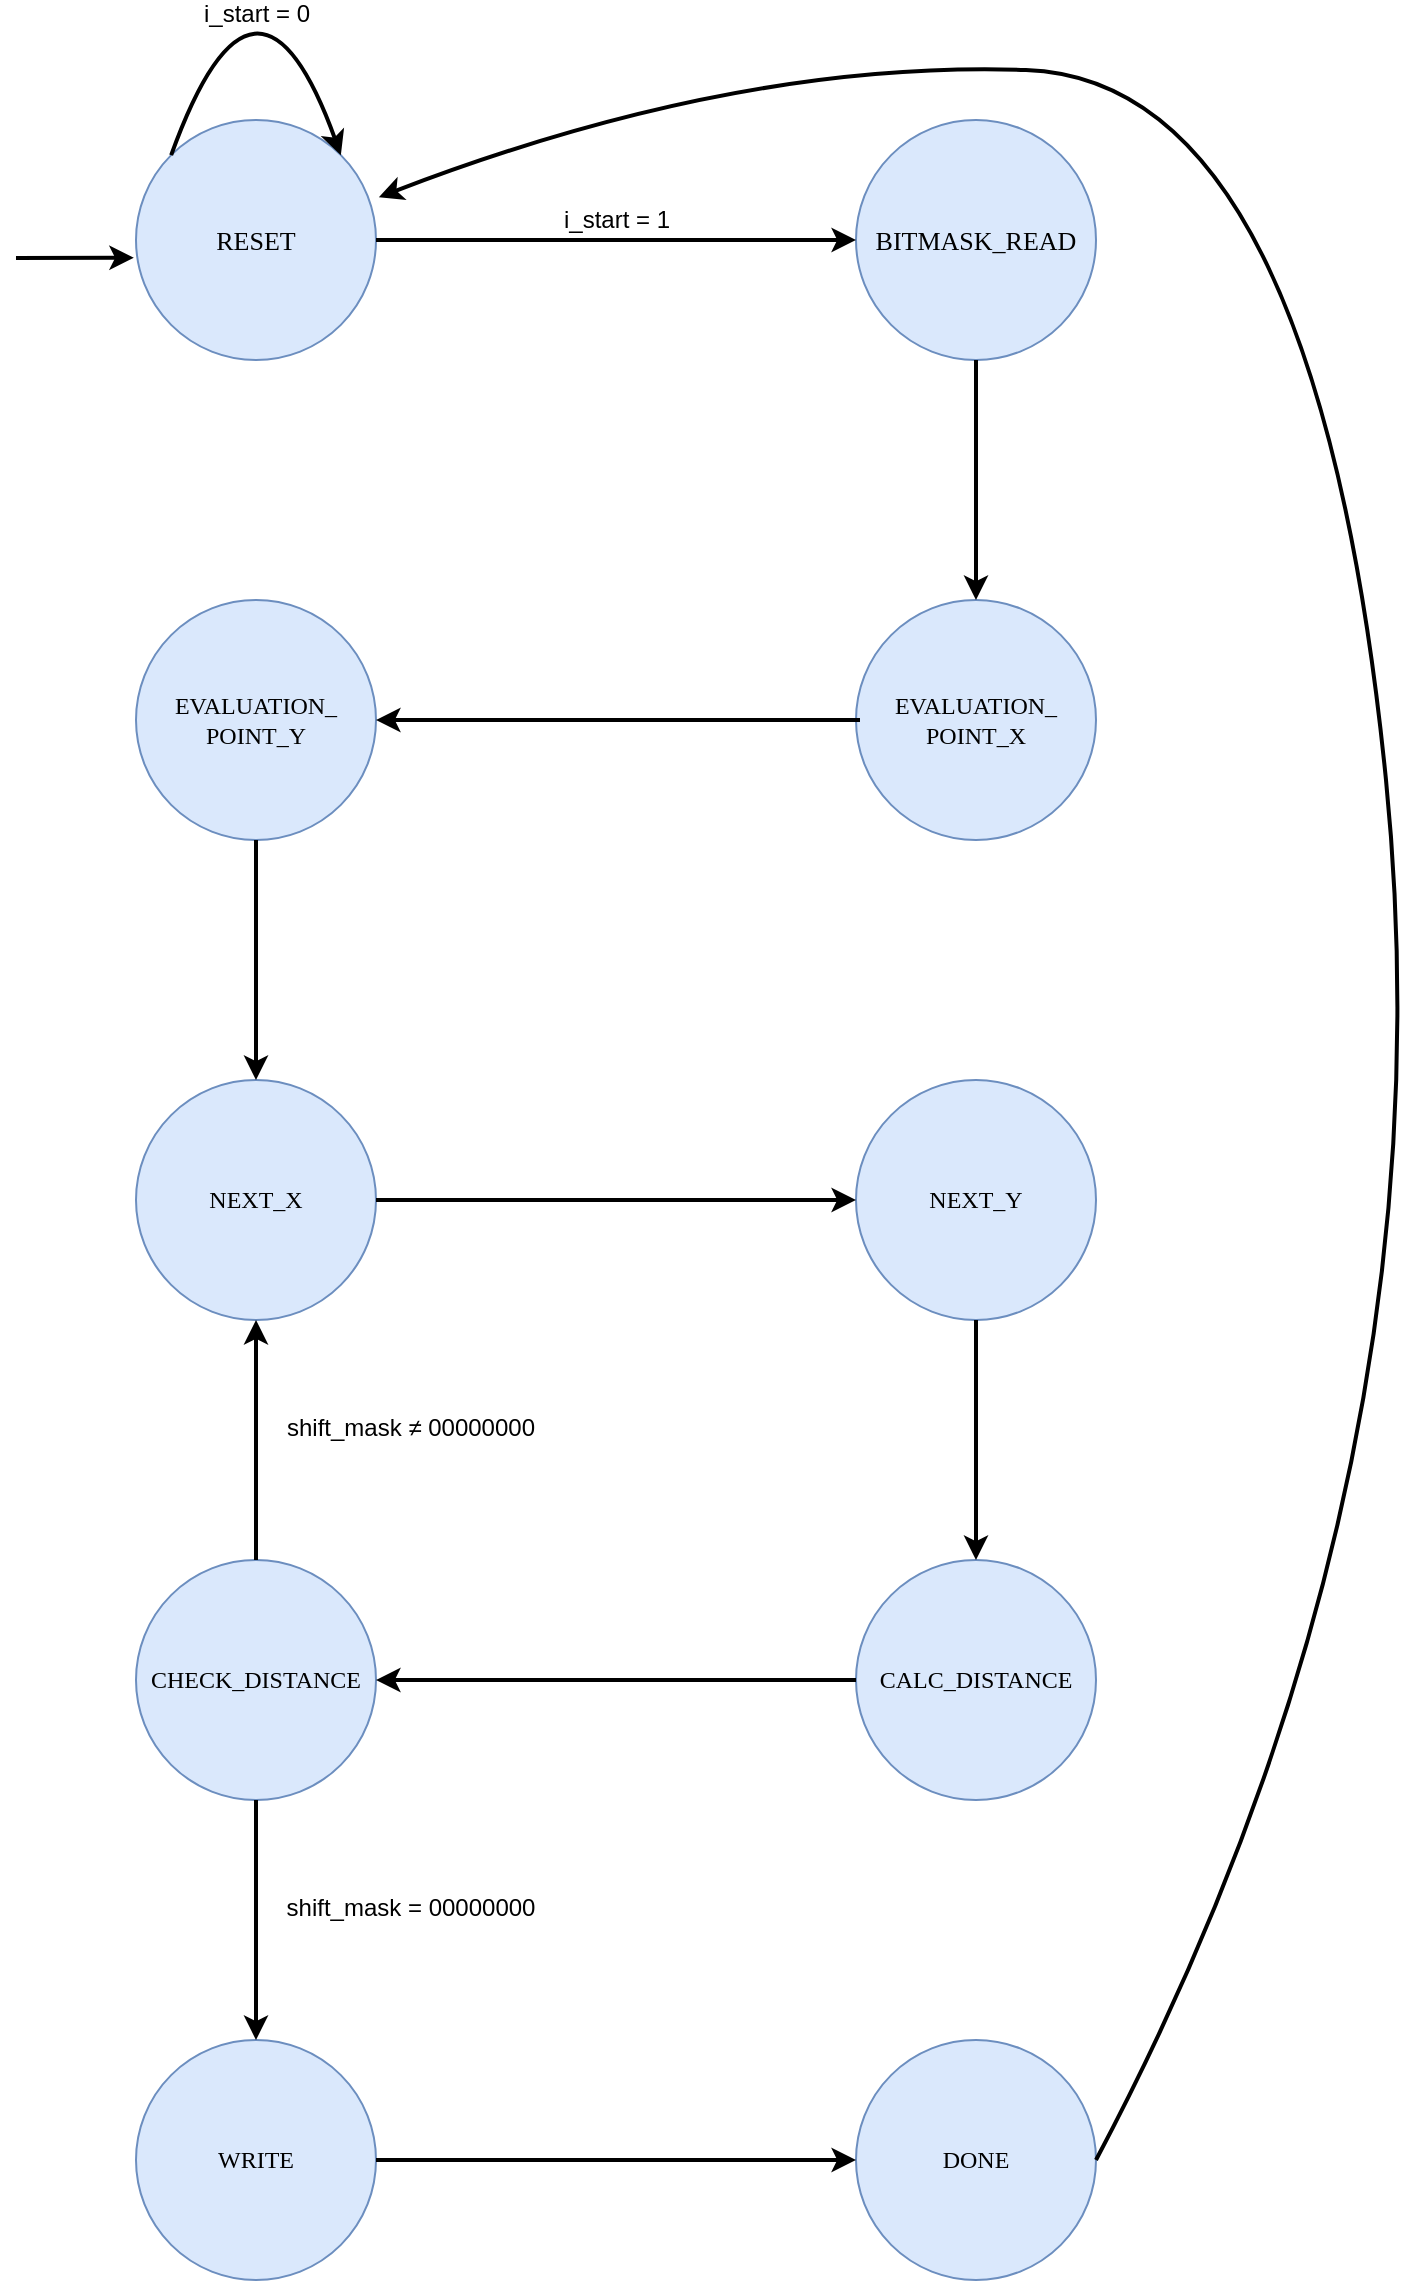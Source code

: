 <mxfile version="10.6.7" type="device"><diagram id="yokDLxHyVGmeiu3CwItS" name="Page-1"><mxGraphModel dx="988" dy="532" grid="1" gridSize="10" guides="1" tooltips="1" connect="1" arrows="1" fold="1" page="1" pageScale="1" pageWidth="827" pageHeight="1169" math="0" shadow="0"><root><mxCell id="0"/><mxCell id="1" parent="0"/><mxCell id="DdLkDi4bz9yDMIv_wlfY-1" value="RESET" style="ellipse;whiteSpace=wrap;html=1;aspect=fixed;fontFamily=Verdana;fontSize=13;fillColor=#dae8fc;strokeColor=#6c8ebf;" parent="1" vertex="1"><mxGeometry x="160" y="80" width="120" height="120" as="geometry"/></mxCell><mxCell id="DdLkDi4bz9yDMIv_wlfY-2" value="&lt;font style=&quot;font-size: 13px;&quot;&gt;BITMASK_READ&lt;/font&gt;" style="ellipse;whiteSpace=wrap;html=1;aspect=fixed;fontFamily=Verdana;fontSize=13;fillColor=#dae8fc;strokeColor=#6c8ebf;" parent="1" vertex="1"><mxGeometry x="520" y="80" width="120" height="120" as="geometry"/></mxCell><mxCell id="DdLkDi4bz9yDMIv_wlfY-3" value="EVALUATION_&lt;br&gt;POINT_X&lt;br&gt;" style="ellipse;whiteSpace=wrap;html=1;aspect=fixed;fontFamily=Verdana;fillColor=#dae8fc;strokeColor=#6c8ebf;" parent="1" vertex="1"><mxGeometry x="520" y="320" width="120" height="120" as="geometry"/></mxCell><mxCell id="DdLkDi4bz9yDMIv_wlfY-6" value="EVALUATION_&lt;br&gt;POINT_Y&lt;br&gt;" style="ellipse;whiteSpace=wrap;html=1;aspect=fixed;fontFamily=Verdana;fillColor=#dae8fc;strokeColor=#6c8ebf;" parent="1" vertex="1"><mxGeometry x="160" y="320" width="120" height="120" as="geometry"/></mxCell><mxCell id="DdLkDi4bz9yDMIv_wlfY-7" value="NEXT_X&lt;br&gt;" style="ellipse;whiteSpace=wrap;html=1;aspect=fixed;fontFamily=Verdana;fillColor=#dae8fc;strokeColor=#6c8ebf;" parent="1" vertex="1"><mxGeometry x="160" y="560" width="120" height="120" as="geometry"/></mxCell><mxCell id="DdLkDi4bz9yDMIv_wlfY-8" value="NEXT_Y&lt;br&gt;" style="ellipse;whiteSpace=wrap;html=1;aspect=fixed;fontFamily=Verdana;fillColor=#dae8fc;strokeColor=#6c8ebf;" parent="1" vertex="1"><mxGeometry x="520" y="560" width="120" height="120" as="geometry"/></mxCell><mxCell id="DdLkDi4bz9yDMIv_wlfY-9" value="CHECK_DISTANCE" style="ellipse;whiteSpace=wrap;html=1;aspect=fixed;fontFamily=Verdana;fillColor=#dae8fc;strokeColor=#6c8ebf;" parent="1" vertex="1"><mxGeometry x="160" y="800" width="120" height="120" as="geometry"/></mxCell><mxCell id="DdLkDi4bz9yDMIv_wlfY-10" value="CALC_DISTANCE" style="ellipse;whiteSpace=wrap;html=1;aspect=fixed;fontFamily=Verdana;fillColor=#dae8fc;strokeColor=#6c8ebf;" parent="1" vertex="1"><mxGeometry x="520" y="800" width="120" height="120" as="geometry"/></mxCell><mxCell id="DdLkDi4bz9yDMIv_wlfY-14" value="DONE&lt;br&gt;" style="ellipse;whiteSpace=wrap;html=1;aspect=fixed;fontFamily=Verdana;fillColor=#dae8fc;strokeColor=#6c8ebf;" parent="1" vertex="1"><mxGeometry x="520" y="1040" width="120" height="120" as="geometry"/></mxCell><mxCell id="DdLkDi4bz9yDMIv_wlfY-15" value="WRITE&lt;br&gt;" style="ellipse;whiteSpace=wrap;html=1;aspect=fixed;fontFamily=Verdana;fillColor=#dae8fc;strokeColor=#6c8ebf;" parent="1" vertex="1"><mxGeometry x="160" y="1040" width="120" height="120" as="geometry"/></mxCell><mxCell id="k5fPXrym0rg1cNYl8fyW-4" value="" style="curved=1;endArrow=classic;html=1;exitX=0;exitY=0;exitDx=0;exitDy=0;entryX=1;entryY=0;entryDx=0;entryDy=0;strokeWidth=2;" edge="1" parent="1" source="DdLkDi4bz9yDMIv_wlfY-1" target="DdLkDi4bz9yDMIv_wlfY-1"><mxGeometry width="50" height="50" relative="1" as="geometry"><mxPoint x="290" y="220" as="sourcePoint"/><mxPoint x="340" y="170" as="targetPoint"/><Array as="points"><mxPoint x="220" y="-20"/></Array></mxGeometry></mxCell><mxCell id="k5fPXrym0rg1cNYl8fyW-5" value="i_start = 0" style="text;html=1;resizable=0;points=[];align=center;verticalAlign=middle;labelBackgroundColor=#ffffff;" vertex="1" connectable="0" parent="k5fPXrym0rg1cNYl8fyW-4"><mxGeometry x="-0.388" y="-20" relative="1" as="geometry"><mxPoint x="-2.5" y="-5.5" as="offset"/></mxGeometry></mxCell><mxCell id="k5fPXrym0rg1cNYl8fyW-8" value="" style="endArrow=classic;html=1;exitX=1;exitY=0.5;exitDx=0;exitDy=0;entryX=0;entryY=0.5;entryDx=0;entryDy=0;strokeWidth=2;" edge="1" parent="1" source="DdLkDi4bz9yDMIv_wlfY-1" target="DdLkDi4bz9yDMIv_wlfY-2"><mxGeometry width="50" height="50" relative="1" as="geometry"><mxPoint x="310" y="180" as="sourcePoint"/><mxPoint x="360" y="130" as="targetPoint"/></mxGeometry></mxCell><mxCell id="k5fPXrym0rg1cNYl8fyW-11" value="i_start = 1" style="text;html=1;resizable=0;points=[];align=center;verticalAlign=middle;labelBackgroundColor=#ffffff;" vertex="1" connectable="0" parent="k5fPXrym0rg1cNYl8fyW-8"><mxGeometry x="-0.81" y="4" relative="1" as="geometry"><mxPoint x="97" y="-6" as="offset"/></mxGeometry></mxCell><mxCell id="k5fPXrym0rg1cNYl8fyW-10" value="" style="endArrow=classic;html=1;strokeWidth=2;entryX=-0.009;entryY=0.574;entryDx=0;entryDy=0;entryPerimeter=0;" edge="1" parent="1" target="DdLkDi4bz9yDMIv_wlfY-1"><mxGeometry width="50" height="50" relative="1" as="geometry"><mxPoint x="100" y="149" as="sourcePoint"/><mxPoint x="110" y="100" as="targetPoint"/></mxGeometry></mxCell><mxCell id="k5fPXrym0rg1cNYl8fyW-12" value="" style="endArrow=classic;html=1;strokeWidth=2;entryX=0.5;entryY=0;entryDx=0;entryDy=0;exitX=0.5;exitY=1;exitDx=0;exitDy=0;" edge="1" parent="1" source="DdLkDi4bz9yDMIv_wlfY-2" target="DdLkDi4bz9yDMIv_wlfY-3"><mxGeometry width="50" height="50" relative="1" as="geometry"><mxPoint x="530" y="300" as="sourcePoint"/><mxPoint x="580" y="250" as="targetPoint"/></mxGeometry></mxCell><mxCell id="k5fPXrym0rg1cNYl8fyW-14" value="" style="endArrow=classic;html=1;strokeWidth=2;entryX=1;entryY=0.5;entryDx=0;entryDy=0;" edge="1" parent="1" target="DdLkDi4bz9yDMIv_wlfY-6"><mxGeometry width="50" height="50" relative="1" as="geometry"><mxPoint x="522" y="380" as="sourcePoint"/><mxPoint x="450" y="360" as="targetPoint"/></mxGeometry></mxCell><mxCell id="k5fPXrym0rg1cNYl8fyW-15" value="" style="endArrow=classic;html=1;strokeWidth=2;exitX=0.5;exitY=1;exitDx=0;exitDy=0;entryX=0.5;entryY=0;entryDx=0;entryDy=0;" edge="1" parent="1" source="DdLkDi4bz9yDMIv_wlfY-6" target="DdLkDi4bz9yDMIv_wlfY-7"><mxGeometry width="50" height="50" relative="1" as="geometry"><mxPoint x="190" y="560" as="sourcePoint"/><mxPoint x="240" y="510" as="targetPoint"/></mxGeometry></mxCell><mxCell id="k5fPXrym0rg1cNYl8fyW-16" value="" style="endArrow=classic;html=1;strokeWidth=2;exitX=1;exitY=0.5;exitDx=0;exitDy=0;entryX=0;entryY=0.5;entryDx=0;entryDy=0;" edge="1" parent="1" source="DdLkDi4bz9yDMIv_wlfY-7" target="DdLkDi4bz9yDMIv_wlfY-8"><mxGeometry width="50" height="50" relative="1" as="geometry"><mxPoint x="280" y="640" as="sourcePoint"/><mxPoint x="330" y="590" as="targetPoint"/></mxGeometry></mxCell><mxCell id="k5fPXrym0rg1cNYl8fyW-18" value="" style="endArrow=classic;html=1;strokeWidth=2;entryX=0.5;entryY=0;entryDx=0;entryDy=0;exitX=0.5;exitY=1;exitDx=0;exitDy=0;" edge="1" parent="1" source="DdLkDi4bz9yDMIv_wlfY-8" target="DdLkDi4bz9yDMIv_wlfY-10"><mxGeometry width="50" height="50" relative="1" as="geometry"><mxPoint x="530" y="740" as="sourcePoint"/><mxPoint x="580" y="690" as="targetPoint"/></mxGeometry></mxCell><mxCell id="k5fPXrym0rg1cNYl8fyW-19" value="" style="endArrow=classic;html=1;strokeWidth=2;exitX=0;exitY=0.5;exitDx=0;exitDy=0;entryX=1;entryY=0.5;entryDx=0;entryDy=0;" edge="1" parent="1" source="DdLkDi4bz9yDMIv_wlfY-10" target="DdLkDi4bz9yDMIv_wlfY-9"><mxGeometry width="50" height="50" relative="1" as="geometry"><mxPoint x="350" y="900" as="sourcePoint"/><mxPoint x="400" y="850" as="targetPoint"/></mxGeometry></mxCell><mxCell id="k5fPXrym0rg1cNYl8fyW-20" value="" style="endArrow=classic;html=1;strokeWidth=2;exitX=0.5;exitY=1;exitDx=0;exitDy=0;entryX=0.5;entryY=0;entryDx=0;entryDy=0;" edge="1" parent="1" source="DdLkDi4bz9yDMIv_wlfY-9" target="DdLkDi4bz9yDMIv_wlfY-15"><mxGeometry width="50" height="50" relative="1" as="geometry"><mxPoint x="200" y="990" as="sourcePoint"/><mxPoint x="250" y="940" as="targetPoint"/></mxGeometry></mxCell><mxCell id="k5fPXrym0rg1cNYl8fyW-21" value="" style="endArrow=classic;html=1;strokeWidth=2;exitX=1;exitY=0.5;exitDx=0;exitDy=0;entryX=0;entryY=0.5;entryDx=0;entryDy=0;" edge="1" parent="1" source="DdLkDi4bz9yDMIv_wlfY-15" target="DdLkDi4bz9yDMIv_wlfY-14"><mxGeometry width="50" height="50" relative="1" as="geometry"><mxPoint x="330" y="1150" as="sourcePoint"/><mxPoint x="380" y="1100" as="targetPoint"/></mxGeometry></mxCell><mxCell id="k5fPXrym0rg1cNYl8fyW-23" value="shift_mask = 00000000" style="text;html=1;resizable=0;points=[];align=center;verticalAlign=middle;labelBackgroundColor=#ffffff;" vertex="1" connectable="0" parent="1"><mxGeometry x="200.069" y="980.224" as="geometry"><mxPoint x="97" y="-6" as="offset"/></mxGeometry></mxCell><mxCell id="k5fPXrym0rg1cNYl8fyW-24" value="" style="endArrow=classic;html=1;strokeWidth=2;exitX=0.5;exitY=0;exitDx=0;exitDy=0;" edge="1" parent="1" source="DdLkDi4bz9yDMIv_wlfY-9"><mxGeometry width="50" height="50" relative="1" as="geometry"><mxPoint x="180" y="780" as="sourcePoint"/><mxPoint x="220" y="680" as="targetPoint"/></mxGeometry></mxCell><mxCell id="k5fPXrym0rg1cNYl8fyW-25" value="shift_mask&amp;nbsp;&lt;span&gt;≠&amp;nbsp;&lt;/span&gt;00000000" style="text;html=1;resizable=0;points=[];align=center;verticalAlign=middle;labelBackgroundColor=#ffffff;" vertex="1" connectable="0" parent="1"><mxGeometry x="200.069" y="740.224" as="geometry"><mxPoint x="97" y="-6" as="offset"/></mxGeometry></mxCell><mxCell id="k5fPXrym0rg1cNYl8fyW-27" value="" style="curved=1;endArrow=classic;html=1;strokeWidth=2;exitX=1;exitY=0.5;exitDx=0;exitDy=0;entryX=1.012;entryY=0.322;entryDx=0;entryDy=0;entryPerimeter=0;" edge="1" parent="1" source="DdLkDi4bz9yDMIv_wlfY-14" target="DdLkDi4bz9yDMIv_wlfY-1"><mxGeometry width="50" height="50" relative="1" as="geometry"><mxPoint x="430" y="990" as="sourcePoint"/><mxPoint x="110" y="570" as="targetPoint"/><Array as="points"><mxPoint x="820" y="760"/><mxPoint x="750" y="60"/><mxPoint x="460" y="50"/></Array></mxGeometry></mxCell></root></mxGraphModel></diagram></mxfile>